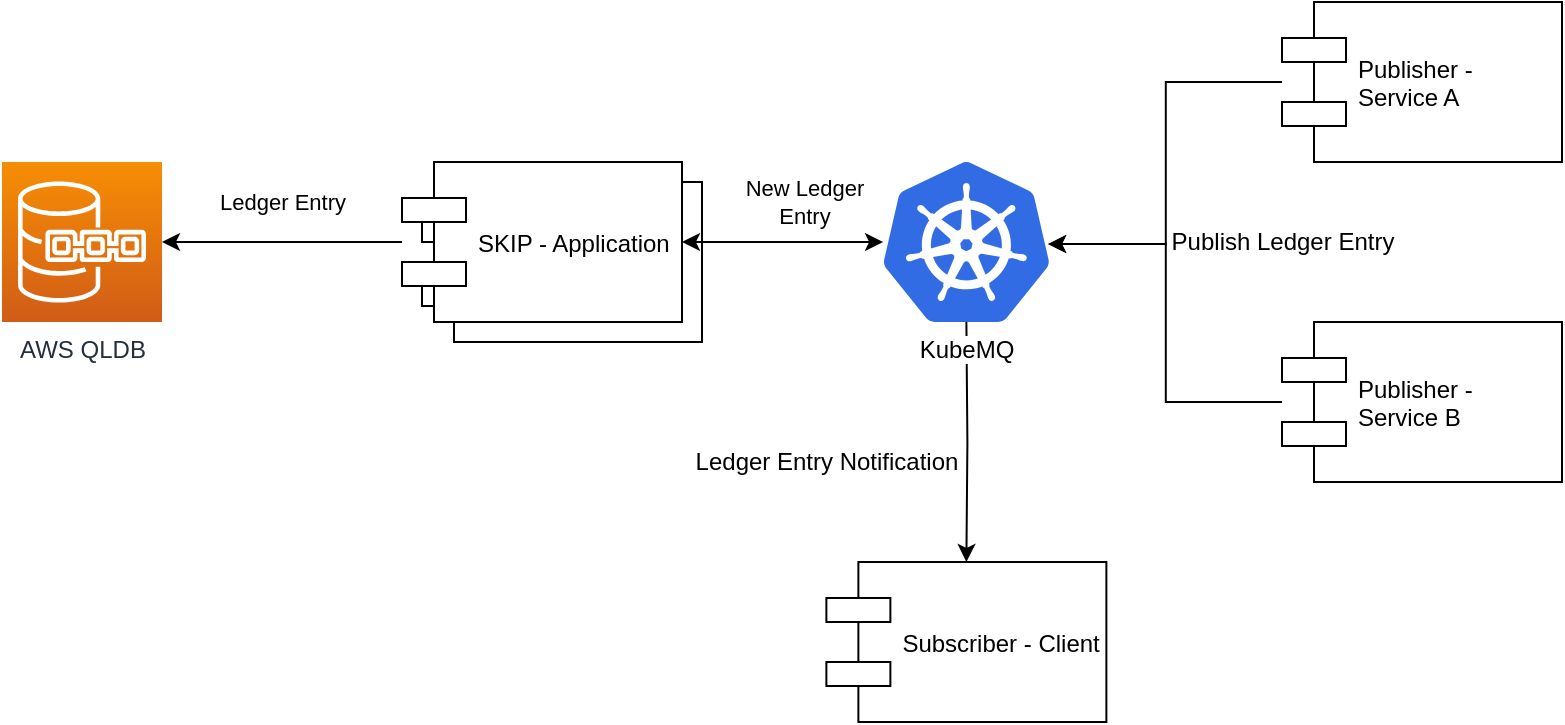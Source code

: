 <mxfile version="12.6.5" type="device"><diagram id="sL97sqog5azjc7nkTESk" name="Page-1"><mxGraphModel dx="1106" dy="1003" grid="1" gridSize="10" guides="1" tooltips="1" connect="1" arrows="1" fold="1" page="1" pageScale="1" pageWidth="2400" pageHeight="1000" math="0" shadow="0"><root><mxCell id="0"/><mxCell id="1" parent="0"/><mxCell id="kbhRexbbllSkp9LYL8a3-17" value="" style="shape=component;align=left;spacingLeft=36;" vertex="1" parent="1"><mxGeometry x="290" y="410" width="140" height="80" as="geometry"/></mxCell><mxCell id="kbhRexbbllSkp9LYL8a3-1" value="AWS QLDB" style="outlineConnect=0;fontColor=#232F3E;gradientColor=#F78E04;gradientDirection=north;fillColor=#D05C17;strokeColor=#ffffff;dashed=0;verticalLabelPosition=bottom;verticalAlign=top;align=center;html=1;fontSize=12;fontStyle=0;aspect=fixed;shape=mxgraph.aws4.resourceIcon;resIcon=mxgraph.aws4.quantum_ledger_database;" vertex="1" parent="1"><mxGeometry x="80" y="400" width="80" height="80" as="geometry"/></mxCell><mxCell id="kbhRexbbllSkp9LYL8a3-11" style="edgeStyle=orthogonalEdgeStyle;rounded=0;orthogonalLoop=1;jettySize=auto;html=1;entryX=0.5;entryY=0;entryDx=0;entryDy=0;startArrow=none;startFill=0;" edge="1" parent="1" target="kbhRexbbllSkp9LYL8a3-5"><mxGeometry relative="1" as="geometry"><mxPoint x="562.19" y="480" as="sourcePoint"/></mxGeometry></mxCell><mxCell id="kbhRexbbllSkp9LYL8a3-12" value="Ledger Entry Notification" style="text;html=1;align=center;verticalAlign=middle;resizable=0;points=[];labelBackgroundColor=#ffffff;" vertex="1" connectable="0" parent="kbhRexbbllSkp9LYL8a3-11"><mxGeometry x="0.367" y="1" relative="1" as="geometry"><mxPoint x="-71" y="-12" as="offset"/></mxGeometry></mxCell><mxCell id="kbhRexbbllSkp9LYL8a3-9" value="Ledger Entry" style="edgeStyle=orthogonalEdgeStyle;rounded=0;orthogonalLoop=1;jettySize=auto;html=1;" edge="1" parent="1" source="kbhRexbbllSkp9LYL8a3-4" target="kbhRexbbllSkp9LYL8a3-1"><mxGeometry y="-20" relative="1" as="geometry"><mxPoint as="offset"/></mxGeometry></mxCell><mxCell id="kbhRexbbllSkp9LYL8a3-10" value="New Ledger&lt;br&gt;Entry" style="edgeStyle=orthogonalEdgeStyle;rounded=0;orthogonalLoop=1;jettySize=auto;html=1;startArrow=classic;startFill=1;" edge="1" parent="1" source="kbhRexbbllSkp9LYL8a3-4" target="kbhRexbbllSkp9LYL8a3-20"><mxGeometry x="0.2" y="20" relative="1" as="geometry"><mxPoint x="520" y="440" as="targetPoint"/><mxPoint as="offset"/></mxGeometry></mxCell><mxCell id="kbhRexbbllSkp9LYL8a3-4" value="SKIP - Application" style="shape=component;align=left;spacingLeft=36;" vertex="1" parent="1"><mxGeometry x="280" y="400" width="140" height="80" as="geometry"/></mxCell><mxCell id="kbhRexbbllSkp9LYL8a3-5" value="Subscriber - Client" style="shape=component;align=left;spacingLeft=36;" vertex="1" parent="1"><mxGeometry x="492.19" y="600" width="140" height="80" as="geometry"/></mxCell><mxCell id="kbhRexbbllSkp9LYL8a3-24" style="edgeStyle=orthogonalEdgeStyle;rounded=0;orthogonalLoop=1;jettySize=auto;html=1;entryX=0.99;entryY=0.513;entryDx=0;entryDy=0;entryPerimeter=0;startArrow=none;startFill=0;" edge="1" parent="1" source="kbhRexbbllSkp9LYL8a3-6" target="kbhRexbbllSkp9LYL8a3-20"><mxGeometry relative="1" as="geometry"/></mxCell><mxCell id="kbhRexbbllSkp9LYL8a3-25" value="Publish Ledger Entry" style="text;html=1;align=center;verticalAlign=middle;resizable=0;points=[];labelBackgroundColor=#ffffff;" vertex="1" connectable="0" parent="kbhRexbbllSkp9LYL8a3-24"><mxGeometry x="0.223" y="3" relative="1" as="geometry"><mxPoint x="55.1" y="17.1" as="offset"/></mxGeometry></mxCell><mxCell id="kbhRexbbllSkp9LYL8a3-6" value="Publisher - &#10;Service A" style="shape=component;align=left;spacingLeft=36;" vertex="1" parent="1"><mxGeometry x="720" y="320" width="140" height="80" as="geometry"/></mxCell><mxCell id="kbhRexbbllSkp9LYL8a3-23" style="edgeStyle=orthogonalEdgeStyle;rounded=0;orthogonalLoop=1;jettySize=auto;html=1;entryX=0.99;entryY=0.513;entryDx=0;entryDy=0;entryPerimeter=0;startArrow=none;startFill=0;" edge="1" parent="1" source="kbhRexbbllSkp9LYL8a3-7" target="kbhRexbbllSkp9LYL8a3-20"><mxGeometry relative="1" as="geometry"/></mxCell><mxCell id="kbhRexbbllSkp9LYL8a3-7" value="Publisher - &#10;Service B" style="shape=component;align=left;spacingLeft=36;" vertex="1" parent="1"><mxGeometry x="720" y="480" width="140" height="80" as="geometry"/></mxCell><mxCell id="kbhRexbbllSkp9LYL8a3-20" value="KubeMQ" style="aspect=fixed;html=1;points=[];align=center;image;fontSize=12;image=img/lib/mscae/Kubernetes.svg;" vertex="1" parent="1"><mxGeometry x="520.53" y="400" width="83.33" height="80" as="geometry"/></mxCell></root></mxGraphModel></diagram></mxfile>